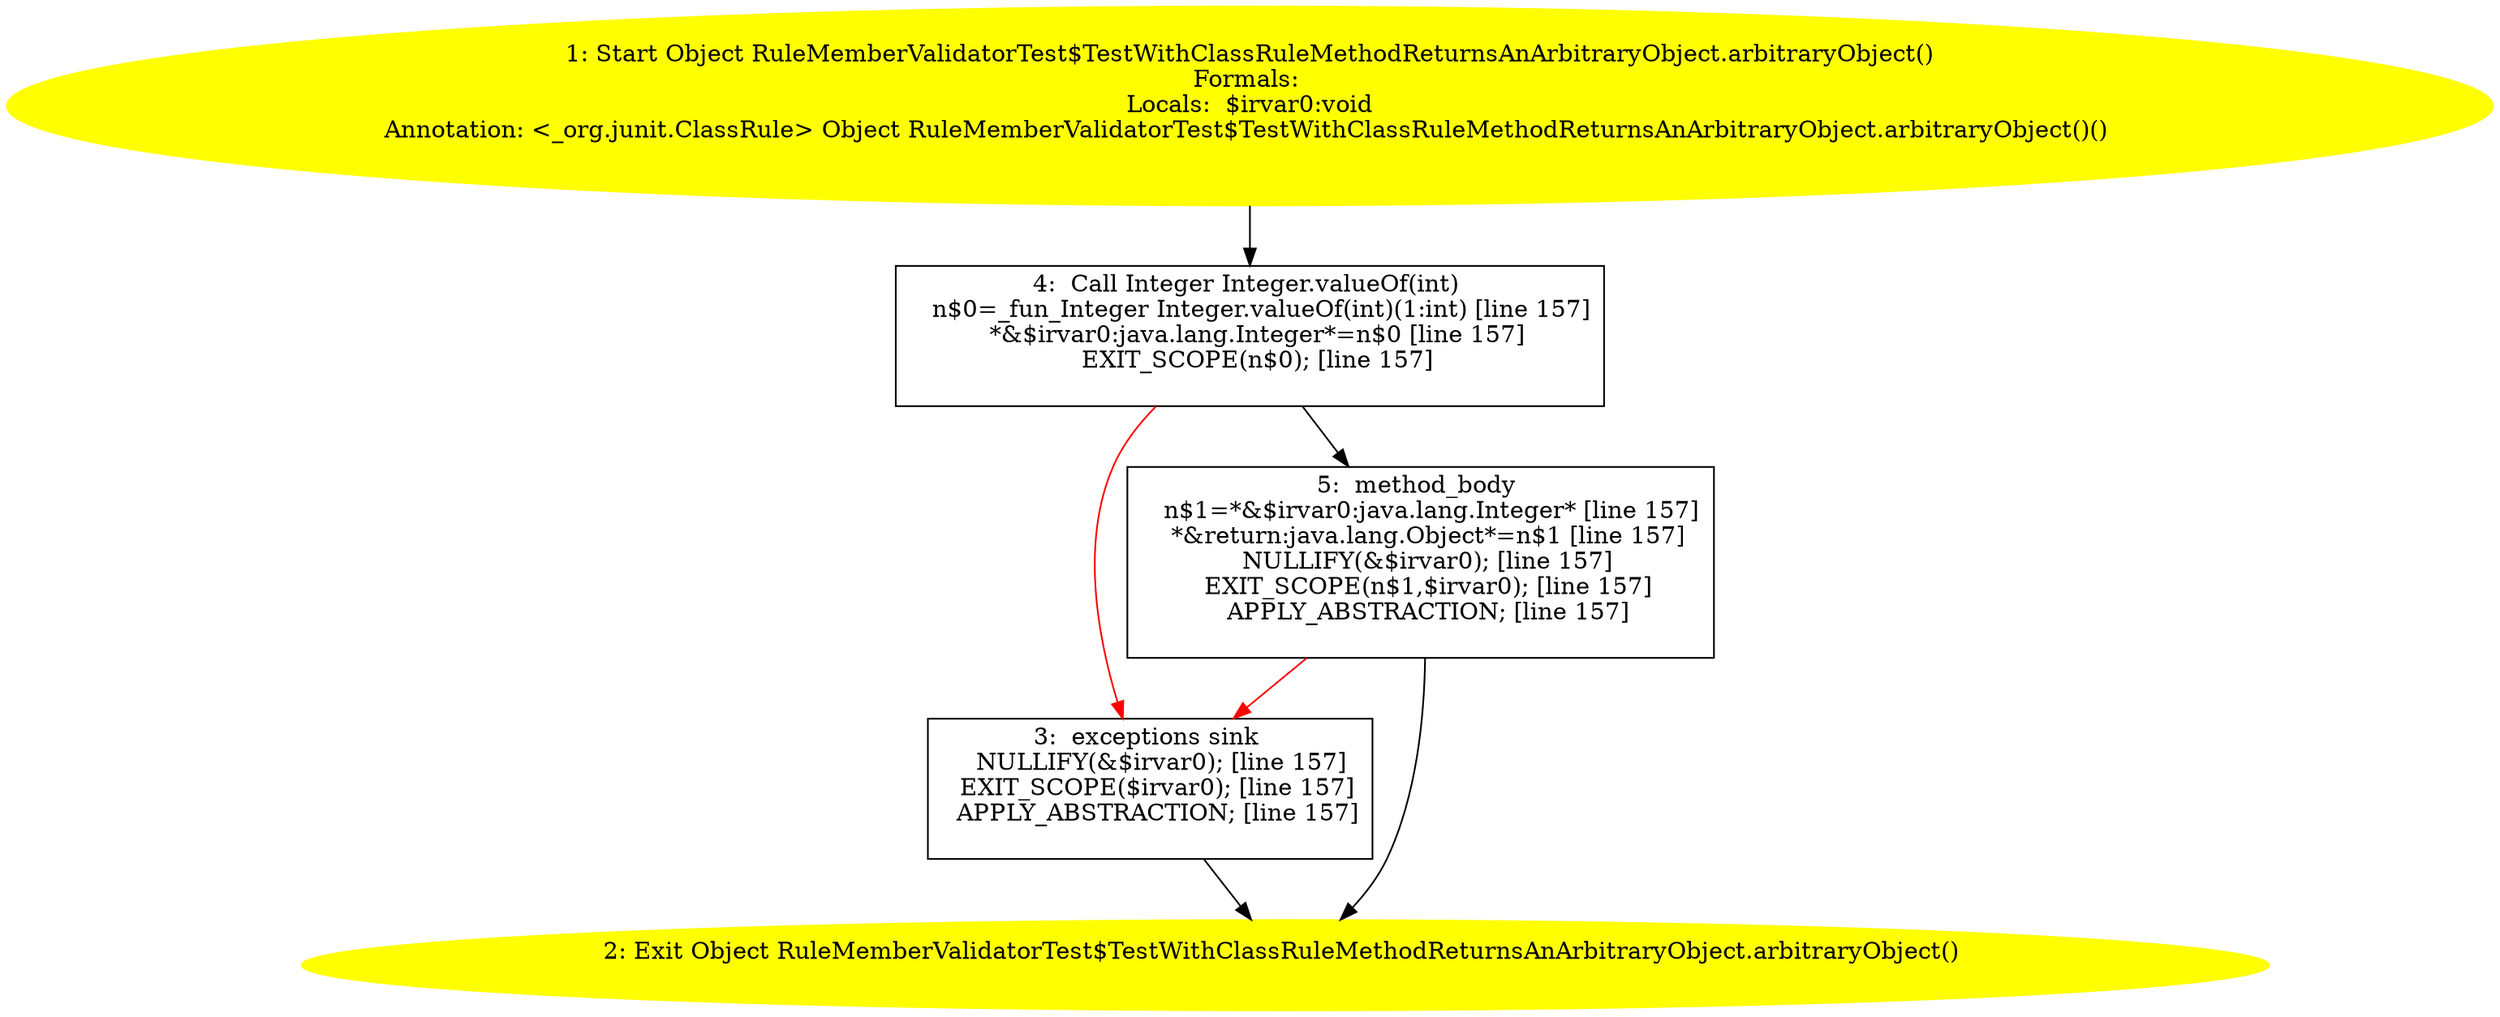 /* @generated */
digraph cfg {
"org.junit.rules.RuleMemberValidatorTest$TestWithClassRuleMethodReturnsAnArbitraryObject.arbitraryObj.446fec0f4f559a9735a65adea1e44493_1" [label="1: Start Object RuleMemberValidatorTest$TestWithClassRuleMethodReturnsAnArbitraryObject.arbitraryObject()\nFormals: \nLocals:  $irvar0:void\nAnnotation: <_org.junit.ClassRule> Object RuleMemberValidatorTest$TestWithClassRuleMethodReturnsAnArbitraryObject.arbitraryObject()() \n  " color=yellow style=filled]
	

	 "org.junit.rules.RuleMemberValidatorTest$TestWithClassRuleMethodReturnsAnArbitraryObject.arbitraryObj.446fec0f4f559a9735a65adea1e44493_1" -> "org.junit.rules.RuleMemberValidatorTest$TestWithClassRuleMethodReturnsAnArbitraryObject.arbitraryObj.446fec0f4f559a9735a65adea1e44493_4" ;
"org.junit.rules.RuleMemberValidatorTest$TestWithClassRuleMethodReturnsAnArbitraryObject.arbitraryObj.446fec0f4f559a9735a65adea1e44493_2" [label="2: Exit Object RuleMemberValidatorTest$TestWithClassRuleMethodReturnsAnArbitraryObject.arbitraryObject() \n  " color=yellow style=filled]
	

"org.junit.rules.RuleMemberValidatorTest$TestWithClassRuleMethodReturnsAnArbitraryObject.arbitraryObj.446fec0f4f559a9735a65adea1e44493_3" [label="3:  exceptions sink \n   NULLIFY(&$irvar0); [line 157]\n  EXIT_SCOPE($irvar0); [line 157]\n  APPLY_ABSTRACTION; [line 157]\n " shape="box"]
	

	 "org.junit.rules.RuleMemberValidatorTest$TestWithClassRuleMethodReturnsAnArbitraryObject.arbitraryObj.446fec0f4f559a9735a65adea1e44493_3" -> "org.junit.rules.RuleMemberValidatorTest$TestWithClassRuleMethodReturnsAnArbitraryObject.arbitraryObj.446fec0f4f559a9735a65adea1e44493_2" ;
"org.junit.rules.RuleMemberValidatorTest$TestWithClassRuleMethodReturnsAnArbitraryObject.arbitraryObj.446fec0f4f559a9735a65adea1e44493_4" [label="4:  Call Integer Integer.valueOf(int) \n   n$0=_fun_Integer Integer.valueOf(int)(1:int) [line 157]\n  *&$irvar0:java.lang.Integer*=n$0 [line 157]\n  EXIT_SCOPE(n$0); [line 157]\n " shape="box"]
	

	 "org.junit.rules.RuleMemberValidatorTest$TestWithClassRuleMethodReturnsAnArbitraryObject.arbitraryObj.446fec0f4f559a9735a65adea1e44493_4" -> "org.junit.rules.RuleMemberValidatorTest$TestWithClassRuleMethodReturnsAnArbitraryObject.arbitraryObj.446fec0f4f559a9735a65adea1e44493_5" ;
	 "org.junit.rules.RuleMemberValidatorTest$TestWithClassRuleMethodReturnsAnArbitraryObject.arbitraryObj.446fec0f4f559a9735a65adea1e44493_4" -> "org.junit.rules.RuleMemberValidatorTest$TestWithClassRuleMethodReturnsAnArbitraryObject.arbitraryObj.446fec0f4f559a9735a65adea1e44493_3" [color="red" ];
"org.junit.rules.RuleMemberValidatorTest$TestWithClassRuleMethodReturnsAnArbitraryObject.arbitraryObj.446fec0f4f559a9735a65adea1e44493_5" [label="5:  method_body \n   n$1=*&$irvar0:java.lang.Integer* [line 157]\n  *&return:java.lang.Object*=n$1 [line 157]\n  NULLIFY(&$irvar0); [line 157]\n  EXIT_SCOPE(n$1,$irvar0); [line 157]\n  APPLY_ABSTRACTION; [line 157]\n " shape="box"]
	

	 "org.junit.rules.RuleMemberValidatorTest$TestWithClassRuleMethodReturnsAnArbitraryObject.arbitraryObj.446fec0f4f559a9735a65adea1e44493_5" -> "org.junit.rules.RuleMemberValidatorTest$TestWithClassRuleMethodReturnsAnArbitraryObject.arbitraryObj.446fec0f4f559a9735a65adea1e44493_2" ;
	 "org.junit.rules.RuleMemberValidatorTest$TestWithClassRuleMethodReturnsAnArbitraryObject.arbitraryObj.446fec0f4f559a9735a65adea1e44493_5" -> "org.junit.rules.RuleMemberValidatorTest$TestWithClassRuleMethodReturnsAnArbitraryObject.arbitraryObj.446fec0f4f559a9735a65adea1e44493_3" [color="red" ];
}
